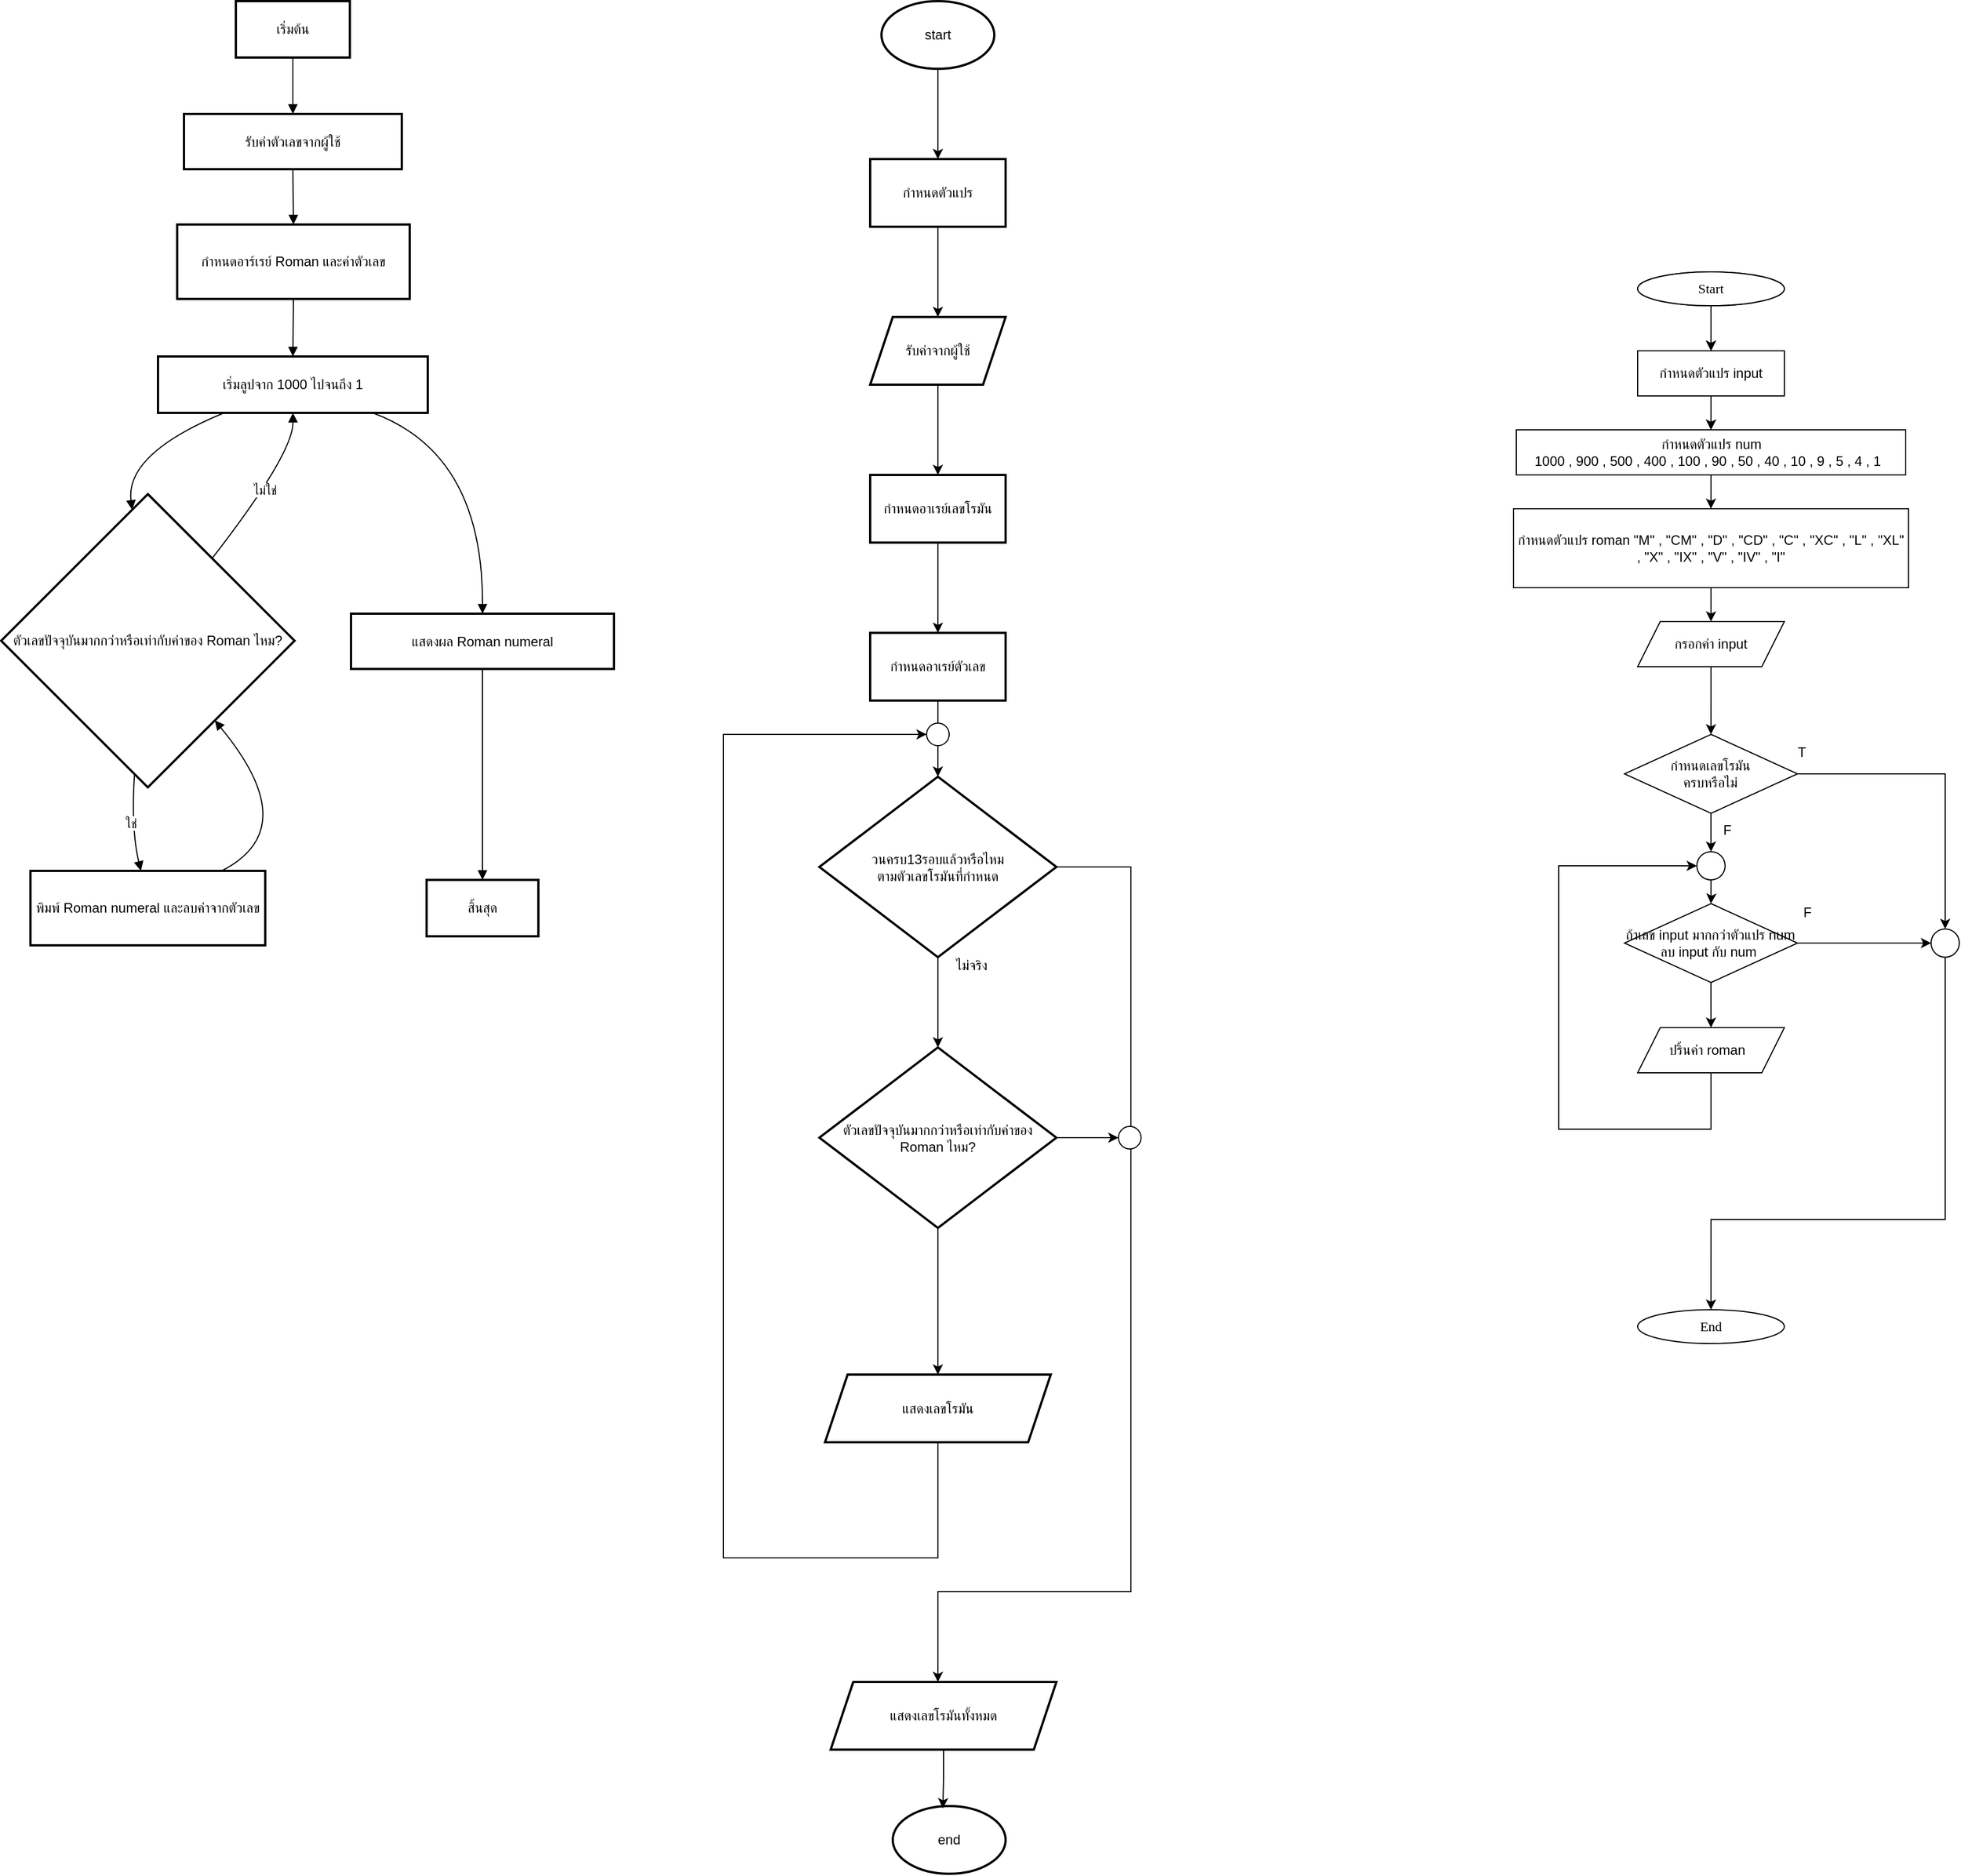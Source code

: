 <mxfile version="25.0.1">
  <diagram name="Page-1" id="TqtHokQEVB3tETUanic4">
    <mxGraphModel dx="1016" dy="537" grid="1" gridSize="10" guides="1" tooltips="1" connect="1" arrows="1" fold="1" page="1" pageScale="1" pageWidth="850" pageHeight="1100" math="0" shadow="0">
      <root>
        <mxCell id="0" />
        <mxCell id="1" parent="0" />
        <mxCell id="fEvUa0qSfPMgFfPnClux-18" value="เริ่มต้น" style="whiteSpace=wrap;strokeWidth=2;" vertex="1" parent="1">
          <mxGeometry x="228" y="20" width="101" height="50" as="geometry" />
        </mxCell>
        <mxCell id="fEvUa0qSfPMgFfPnClux-19" value="รับค่าตัวเลขจากผู้ใช้" style="whiteSpace=wrap;strokeWidth=2;" vertex="1" parent="1">
          <mxGeometry x="182" y="120" width="193" height="49" as="geometry" />
        </mxCell>
        <mxCell id="fEvUa0qSfPMgFfPnClux-20" value="กำหนดอาร์เรย์ Roman และค่าตัวเลข" style="whiteSpace=wrap;strokeWidth=2;" vertex="1" parent="1">
          <mxGeometry x="176" y="218" width="206" height="66" as="geometry" />
        </mxCell>
        <mxCell id="fEvUa0qSfPMgFfPnClux-21" value="เริ่มลูปจาก 1000 ไปจนถึง 1" style="whiteSpace=wrap;strokeWidth=2;" vertex="1" parent="1">
          <mxGeometry x="159" y="335" width="239" height="50" as="geometry" />
        </mxCell>
        <mxCell id="fEvUa0qSfPMgFfPnClux-22" value="ตัวเลขปัจจุบันมากกว่าหรือเท่ากับค่าของ Roman ไหม?" style="rhombus;strokeWidth=2;whiteSpace=wrap;" vertex="1" parent="1">
          <mxGeometry x="20" y="457" width="260" height="260" as="geometry" />
        </mxCell>
        <mxCell id="fEvUa0qSfPMgFfPnClux-23" value="พิมพ์ Roman numeral และลบค่าจากตัวเลข" style="whiteSpace=wrap;strokeWidth=2;" vertex="1" parent="1">
          <mxGeometry x="46" y="791" width="208" height="66" as="geometry" />
        </mxCell>
        <mxCell id="fEvUa0qSfPMgFfPnClux-24" value="แสดงผล Roman numeral" style="whiteSpace=wrap;strokeWidth=2;" vertex="1" parent="1">
          <mxGeometry x="330" y="563" width="233" height="49" as="geometry" />
        </mxCell>
        <mxCell id="fEvUa0qSfPMgFfPnClux-25" value="สิ้นสุด" style="whiteSpace=wrap;strokeWidth=2;" vertex="1" parent="1">
          <mxGeometry x="397" y="799" width="99" height="50" as="geometry" />
        </mxCell>
        <mxCell id="fEvUa0qSfPMgFfPnClux-26" value="" style="curved=1;startArrow=none;endArrow=block;exitX=0.5;exitY=0.99;entryX=0.5;entryY=-0.01;rounded=0;" edge="1" parent="1" source="fEvUa0qSfPMgFfPnClux-18" target="fEvUa0qSfPMgFfPnClux-19">
          <mxGeometry relative="1" as="geometry">
            <Array as="points" />
          </mxGeometry>
        </mxCell>
        <mxCell id="fEvUa0qSfPMgFfPnClux-27" value="" style="curved=1;startArrow=none;endArrow=block;exitX=0.5;exitY=0.99;entryX=0.5;entryY=0.01;rounded=0;" edge="1" parent="1" source="fEvUa0qSfPMgFfPnClux-19" target="fEvUa0qSfPMgFfPnClux-20">
          <mxGeometry relative="1" as="geometry">
            <Array as="points" />
          </mxGeometry>
        </mxCell>
        <mxCell id="fEvUa0qSfPMgFfPnClux-28" value="" style="curved=1;startArrow=none;endArrow=block;exitX=0.5;exitY=1.01;entryX=0.5;entryY=0;rounded=0;" edge="1" parent="1" source="fEvUa0qSfPMgFfPnClux-20" target="fEvUa0qSfPMgFfPnClux-21">
          <mxGeometry relative="1" as="geometry">
            <Array as="points" />
          </mxGeometry>
        </mxCell>
        <mxCell id="fEvUa0qSfPMgFfPnClux-29" value="" style="curved=1;startArrow=none;endArrow=block;exitX=0.25;exitY=0.99;entryX=0.44;entryY=0;rounded=0;" edge="1" parent="1" source="fEvUa0qSfPMgFfPnClux-21" target="fEvUa0qSfPMgFfPnClux-22">
          <mxGeometry relative="1" as="geometry">
            <Array as="points">
              <mxPoint x="130" y="421" />
            </Array>
          </mxGeometry>
        </mxCell>
        <mxCell id="fEvUa0qSfPMgFfPnClux-30" value="ใช่" style="curved=1;startArrow=none;endArrow=block;exitX=0.45;exitY=1;entryX=0.47;entryY=-0.01;rounded=0;" edge="1" parent="1" source="fEvUa0qSfPMgFfPnClux-22" target="fEvUa0qSfPMgFfPnClux-23">
          <mxGeometry relative="1" as="geometry">
            <Array as="points">
              <mxPoint x="135" y="754" />
            </Array>
          </mxGeometry>
        </mxCell>
        <mxCell id="fEvUa0qSfPMgFfPnClux-31" value="" style="curved=1;startArrow=none;endArrow=block;exitX=0.82;exitY=-0.01;entryX=0.92;entryY=1;rounded=0;" edge="1" parent="1" source="fEvUa0qSfPMgFfPnClux-23" target="fEvUa0qSfPMgFfPnClux-22">
          <mxGeometry relative="1" as="geometry">
            <Array as="points">
              <mxPoint x="289" y="754" />
            </Array>
          </mxGeometry>
        </mxCell>
        <mxCell id="fEvUa0qSfPMgFfPnClux-32" value="ไม่ใช่" style="curved=1;startArrow=none;endArrow=block;exitX=0.89;exitY=0;entryX=0.5;entryY=0.99;rounded=0;" edge="1" parent="1" source="fEvUa0qSfPMgFfPnClux-22" target="fEvUa0qSfPMgFfPnClux-21">
          <mxGeometry relative="1" as="geometry">
            <Array as="points">
              <mxPoint x="279" y="421" />
            </Array>
          </mxGeometry>
        </mxCell>
        <mxCell id="fEvUa0qSfPMgFfPnClux-33" value="" style="curved=1;startArrow=none;endArrow=block;exitX=0.79;exitY=0.99;entryX=0.5;entryY=0;rounded=0;" edge="1" parent="1" source="fEvUa0qSfPMgFfPnClux-21" target="fEvUa0qSfPMgFfPnClux-24">
          <mxGeometry relative="1" as="geometry">
            <Array as="points">
              <mxPoint x="447" y="421" />
            </Array>
          </mxGeometry>
        </mxCell>
        <mxCell id="fEvUa0qSfPMgFfPnClux-34" value="" style="curved=1;startArrow=none;endArrow=block;exitX=0.5;exitY=1;entryX=0.5;entryY=-0.01;rounded=0;" edge="1" parent="1" source="fEvUa0qSfPMgFfPnClux-24" target="fEvUa0qSfPMgFfPnClux-25">
          <mxGeometry relative="1" as="geometry">
            <Array as="points" />
          </mxGeometry>
        </mxCell>
        <mxCell id="fEvUa0qSfPMgFfPnClux-37" value="" style="edgeStyle=orthogonalEdgeStyle;rounded=0;orthogonalLoop=1;jettySize=auto;html=1;" edge="1" parent="1" source="fEvUa0qSfPMgFfPnClux-35" target="fEvUa0qSfPMgFfPnClux-36">
          <mxGeometry relative="1" as="geometry" />
        </mxCell>
        <mxCell id="fEvUa0qSfPMgFfPnClux-35" value="start" style="strokeWidth=2;html=1;shape=mxgraph.flowchart.start_1;whiteSpace=wrap;" vertex="1" parent="1">
          <mxGeometry x="800" y="20" width="100" height="60" as="geometry" />
        </mxCell>
        <mxCell id="fEvUa0qSfPMgFfPnClux-39" value="" style="edgeStyle=orthogonalEdgeStyle;rounded=0;orthogonalLoop=1;jettySize=auto;html=1;" edge="1" parent="1" source="fEvUa0qSfPMgFfPnClux-36" target="fEvUa0qSfPMgFfPnClux-38">
          <mxGeometry relative="1" as="geometry" />
        </mxCell>
        <mxCell id="fEvUa0qSfPMgFfPnClux-36" value="กำหนดตัวแปร" style="whiteSpace=wrap;html=1;strokeWidth=2;" vertex="1" parent="1">
          <mxGeometry x="790" y="160" width="120" height="60" as="geometry" />
        </mxCell>
        <mxCell id="fEvUa0qSfPMgFfPnClux-41" value="" style="edgeStyle=orthogonalEdgeStyle;rounded=0;orthogonalLoop=1;jettySize=auto;html=1;" edge="1" parent="1" source="fEvUa0qSfPMgFfPnClux-38" target="fEvUa0qSfPMgFfPnClux-40">
          <mxGeometry relative="1" as="geometry" />
        </mxCell>
        <mxCell id="fEvUa0qSfPMgFfPnClux-38" value="รับค่าจากผู้ใช้" style="shape=parallelogram;perimeter=parallelogramPerimeter;whiteSpace=wrap;html=1;fixedSize=1;strokeWidth=2;" vertex="1" parent="1">
          <mxGeometry x="790" y="300" width="120" height="60" as="geometry" />
        </mxCell>
        <mxCell id="fEvUa0qSfPMgFfPnClux-77" value="" style="edgeStyle=orthogonalEdgeStyle;rounded=0;orthogonalLoop=1;jettySize=auto;html=1;" edge="1" parent="1" source="fEvUa0qSfPMgFfPnClux-40" target="fEvUa0qSfPMgFfPnClux-76">
          <mxGeometry relative="1" as="geometry" />
        </mxCell>
        <mxCell id="fEvUa0qSfPMgFfPnClux-40" value="กำหนดอาเรย์เลขโรมัน" style="whiteSpace=wrap;html=1;strokeWidth=2;" vertex="1" parent="1">
          <mxGeometry x="790" y="440" width="120" height="60" as="geometry" />
        </mxCell>
        <mxCell id="fEvUa0qSfPMgFfPnClux-44" value="" style="edgeStyle=orthogonalEdgeStyle;rounded=0;orthogonalLoop=1;jettySize=auto;html=1;" edge="1" parent="1" source="fEvUa0qSfPMgFfPnClux-45" target="fEvUa0qSfPMgFfPnClux-47">
          <mxGeometry relative="1" as="geometry" />
        </mxCell>
        <mxCell id="fEvUa0qSfPMgFfPnClux-45" value="&lt;font data-font-src=&quot;https://fonts.googleapis.com/css?family=Sarabun&quot; face=&quot;Sarabun&quot;&gt;Start&lt;/font&gt;" style="ellipse;whiteSpace=wrap;html=1;" vertex="1" parent="1">
          <mxGeometry x="1470" y="260" width="130" height="30" as="geometry" />
        </mxCell>
        <mxCell id="fEvUa0qSfPMgFfPnClux-46" value="" style="edgeStyle=orthogonalEdgeStyle;rounded=0;orthogonalLoop=1;jettySize=auto;html=1;" edge="1" parent="1" source="fEvUa0qSfPMgFfPnClux-47" target="fEvUa0qSfPMgFfPnClux-48">
          <mxGeometry relative="1" as="geometry" />
        </mxCell>
        <mxCell id="fEvUa0qSfPMgFfPnClux-47" value="กำหนดตัวแปร input" style="rounded=0;whiteSpace=wrap;html=1;" vertex="1" parent="1">
          <mxGeometry x="1470" y="330" width="130" height="40" as="geometry" />
        </mxCell>
        <mxCell id="fEvUa0qSfPMgFfPnClux-48" value="กรอกค่า input" style="shape=parallelogram;perimeter=parallelogramPerimeter;whiteSpace=wrap;html=1;fixedSize=1;" vertex="1" parent="1">
          <mxGeometry x="1470" y="400" width="130" height="40" as="geometry" />
        </mxCell>
        <mxCell id="fEvUa0qSfPMgFfPnClux-49" style="edgeStyle=orthogonalEdgeStyle;rounded=0;orthogonalLoop=1;jettySize=auto;html=1;entryX=0.5;entryY=0;entryDx=0;entryDy=0;" edge="1" parent="1" source="fEvUa0qSfPMgFfPnClux-50" target="fEvUa0qSfPMgFfPnClux-52">
          <mxGeometry relative="1" as="geometry" />
        </mxCell>
        <mxCell id="fEvUa0qSfPMgFfPnClux-50" value="&lt;font data-font-src=&quot;https://fonts.googleapis.com/css?family=Sarabun&quot; face=&quot;Sarabun&quot;&gt;Start&lt;/font&gt;" style="ellipse;whiteSpace=wrap;html=1;" vertex="1" parent="1">
          <mxGeometry x="1470" y="260" width="130" height="30" as="geometry" />
        </mxCell>
        <mxCell id="fEvUa0qSfPMgFfPnClux-51" value="" style="edgeStyle=orthogonalEdgeStyle;rounded=0;orthogonalLoop=1;jettySize=auto;html=1;" edge="1" parent="1" source="fEvUa0qSfPMgFfPnClux-52" target="fEvUa0qSfPMgFfPnClux-54">
          <mxGeometry relative="1" as="geometry" />
        </mxCell>
        <mxCell id="fEvUa0qSfPMgFfPnClux-52" value="กำหนดตัวแปร input" style="rounded=0;whiteSpace=wrap;html=1;" vertex="1" parent="1">
          <mxGeometry x="1470" y="330" width="130" height="40" as="geometry" />
        </mxCell>
        <mxCell id="fEvUa0qSfPMgFfPnClux-53" value="" style="edgeStyle=orthogonalEdgeStyle;rounded=0;orthogonalLoop=1;jettySize=auto;html=1;" edge="1" parent="1" source="fEvUa0qSfPMgFfPnClux-54">
          <mxGeometry relative="1" as="geometry">
            <mxPoint x="1534.957" y="470" as="targetPoint" />
          </mxGeometry>
        </mxCell>
        <mxCell id="fEvUa0qSfPMgFfPnClux-54" value="กำหนดตัวแปร&amp;nbsp;num&lt;div&gt;1000 , 900 , 500 , 400 , 100 , 90 , 50 , 40 , 10 , 9 , 5 , 4 , 1&amp;nbsp;&amp;nbsp;&lt;/div&gt;" style="rounded=0;whiteSpace=wrap;html=1;" vertex="1" parent="1">
          <mxGeometry x="1362.5" y="400" width="345" height="40" as="geometry" />
        </mxCell>
        <mxCell id="fEvUa0qSfPMgFfPnClux-55" value="กรอกค่า input" style="shape=parallelogram;perimeter=parallelogramPerimeter;whiteSpace=wrap;html=1;fixedSize=1;" vertex="1" parent="1">
          <mxGeometry x="1470" y="470" width="130" height="40" as="geometry" />
        </mxCell>
        <mxCell id="fEvUa0qSfPMgFfPnClux-56" value="" style="edgeStyle=orthogonalEdgeStyle;rounded=0;orthogonalLoop=1;jettySize=auto;html=1;" edge="1" parent="1" source="fEvUa0qSfPMgFfPnClux-57" target="fEvUa0qSfPMgFfPnClux-59">
          <mxGeometry relative="1" as="geometry" />
        </mxCell>
        <mxCell id="fEvUa0qSfPMgFfPnClux-57" value="&lt;div&gt;กำหนดตัวแปร&amp;nbsp;roman&amp;nbsp;&lt;span style=&quot;background-color: initial;&quot;&gt;&quot;M&quot; , &quot;CM&quot; , &quot;D&quot; , &quot;CD&quot; , &quot;C&quot; , &quot;XC&quot; , &quot;L&quot; , &quot;XL&quot; , &quot;X&quot; , &quot;IX&quot; , &quot;V&quot; , &quot;IV&quot; , &quot;I&quot;&lt;/span&gt;&lt;/div&gt;" style="rounded=0;whiteSpace=wrap;html=1;" vertex="1" parent="1">
          <mxGeometry x="1360" y="470" width="350" height="70" as="geometry" />
        </mxCell>
        <mxCell id="fEvUa0qSfPMgFfPnClux-58" value="" style="edgeStyle=orthogonalEdgeStyle;rounded=0;orthogonalLoop=1;jettySize=auto;html=1;" edge="1" parent="1" source="fEvUa0qSfPMgFfPnClux-59" target="fEvUa0qSfPMgFfPnClux-62">
          <mxGeometry relative="1" as="geometry" />
        </mxCell>
        <mxCell id="fEvUa0qSfPMgFfPnClux-59" value="กรอกค่า input" style="shape=parallelogram;perimeter=parallelogramPerimeter;whiteSpace=wrap;html=1;fixedSize=1;" vertex="1" parent="1">
          <mxGeometry x="1470" y="570" width="130" height="40" as="geometry" />
        </mxCell>
        <mxCell id="fEvUa0qSfPMgFfPnClux-60" value="" style="edgeStyle=orthogonalEdgeStyle;rounded=0;orthogonalLoop=1;jettySize=auto;html=1;" edge="1" parent="1" source="fEvUa0qSfPMgFfPnClux-62" target="fEvUa0qSfPMgFfPnClux-68">
          <mxGeometry relative="1" as="geometry" />
        </mxCell>
        <mxCell id="fEvUa0qSfPMgFfPnClux-61" style="edgeStyle=orthogonalEdgeStyle;rounded=0;orthogonalLoop=1;jettySize=auto;html=1;entryX=0.5;entryY=0;entryDx=0;entryDy=0;" edge="1" parent="1" source="fEvUa0qSfPMgFfPnClux-62" target="fEvUa0qSfPMgFfPnClux-74">
          <mxGeometry relative="1" as="geometry" />
        </mxCell>
        <mxCell id="fEvUa0qSfPMgFfPnClux-62" value="กำหนดเลขโรมัน&lt;div&gt;ครบหรือไม่&lt;/div&gt;" style="rhombus;whiteSpace=wrap;html=1;" vertex="1" parent="1">
          <mxGeometry x="1458.34" y="670" width="153.33" height="70" as="geometry" />
        </mxCell>
        <mxCell id="fEvUa0qSfPMgFfPnClux-63" value="" style="edgeStyle=orthogonalEdgeStyle;rounded=0;orthogonalLoop=1;jettySize=auto;html=1;" edge="1" parent="1" source="fEvUa0qSfPMgFfPnClux-65" target="fEvUa0qSfPMgFfPnClux-70">
          <mxGeometry relative="1" as="geometry" />
        </mxCell>
        <mxCell id="fEvUa0qSfPMgFfPnClux-64" value="" style="edgeStyle=orthogonalEdgeStyle;rounded=0;orthogonalLoop=1;jettySize=auto;html=1;" edge="1" parent="1" source="fEvUa0qSfPMgFfPnClux-65" target="fEvUa0qSfPMgFfPnClux-74">
          <mxGeometry relative="1" as="geometry" />
        </mxCell>
        <mxCell id="fEvUa0qSfPMgFfPnClux-65" value="ถ้าเลข input มากกว่าตัวแปร num ลบ input กับ num&amp;nbsp;" style="rhombus;whiteSpace=wrap;html=1;" vertex="1" parent="1">
          <mxGeometry x="1458.33" y="820" width="153.33" height="70" as="geometry" />
        </mxCell>
        <mxCell id="fEvUa0qSfPMgFfPnClux-66" value="F" style="text;html=1;align=center;verticalAlign=middle;resizable=0;points=[];autosize=1;strokeColor=none;fillColor=none;" vertex="1" parent="1">
          <mxGeometry x="1534" y="740" width="30" height="30" as="geometry" />
        </mxCell>
        <mxCell id="fEvUa0qSfPMgFfPnClux-67" value="" style="edgeStyle=orthogonalEdgeStyle;rounded=0;orthogonalLoop=1;jettySize=auto;html=1;" edge="1" parent="1" source="fEvUa0qSfPMgFfPnClux-68" target="fEvUa0qSfPMgFfPnClux-65">
          <mxGeometry relative="1" as="geometry" />
        </mxCell>
        <mxCell id="fEvUa0qSfPMgFfPnClux-68" value="" style="ellipse;whiteSpace=wrap;html=1;aspect=fixed;" vertex="1" parent="1">
          <mxGeometry x="1522.49" y="774" width="25" height="25" as="geometry" />
        </mxCell>
        <mxCell id="fEvUa0qSfPMgFfPnClux-69" style="edgeStyle=orthogonalEdgeStyle;rounded=0;orthogonalLoop=1;jettySize=auto;html=1;entryX=0;entryY=0.5;entryDx=0;entryDy=0;" edge="1" parent="1" source="fEvUa0qSfPMgFfPnClux-70" target="fEvUa0qSfPMgFfPnClux-68">
          <mxGeometry relative="1" as="geometry">
            <Array as="points">
              <mxPoint x="1535" y="1020" />
              <mxPoint x="1400" y="1020" />
              <mxPoint x="1400" y="787" />
            </Array>
          </mxGeometry>
        </mxCell>
        <mxCell id="fEvUa0qSfPMgFfPnClux-70" value="ปริ้นค่า roman&amp;nbsp;&amp;nbsp;" style="shape=parallelogram;perimeter=parallelogramPerimeter;whiteSpace=wrap;html=1;fixedSize=1;" vertex="1" parent="1">
          <mxGeometry x="1470.01" y="930" width="130" height="40" as="geometry" />
        </mxCell>
        <mxCell id="fEvUa0qSfPMgFfPnClux-71" value="T" style="text;html=1;align=center;verticalAlign=middle;resizable=0;points=[];autosize=1;strokeColor=none;fillColor=none;" vertex="1" parent="1">
          <mxGeometry x="1599.99" y="671" width="30" height="30" as="geometry" />
        </mxCell>
        <mxCell id="fEvUa0qSfPMgFfPnClux-72" value="&lt;font data-font-src=&quot;https://fonts.googleapis.com/css?family=Sarabun&quot; face=&quot;Sarabun&quot;&gt;End&lt;/font&gt;" style="ellipse;whiteSpace=wrap;html=1;" vertex="1" parent="1">
          <mxGeometry x="1469.99" y="1180" width="130" height="30" as="geometry" />
        </mxCell>
        <mxCell id="fEvUa0qSfPMgFfPnClux-73" style="edgeStyle=orthogonalEdgeStyle;rounded=0;orthogonalLoop=1;jettySize=auto;html=1;entryX=0.5;entryY=0;entryDx=0;entryDy=0;" edge="1" parent="1" source="fEvUa0qSfPMgFfPnClux-74" target="fEvUa0qSfPMgFfPnClux-72">
          <mxGeometry relative="1" as="geometry">
            <Array as="points">
              <mxPoint x="1743" y="1100" />
              <mxPoint x="1535" y="1100" />
            </Array>
          </mxGeometry>
        </mxCell>
        <mxCell id="fEvUa0qSfPMgFfPnClux-74" value="" style="ellipse;whiteSpace=wrap;html=1;aspect=fixed;" vertex="1" parent="1">
          <mxGeometry x="1730" y="842.5" width="25" height="25" as="geometry" />
        </mxCell>
        <mxCell id="fEvUa0qSfPMgFfPnClux-75" value="F" style="text;html=1;align=center;verticalAlign=middle;resizable=0;points=[];autosize=1;strokeColor=none;fillColor=none;" vertex="1" parent="1">
          <mxGeometry x="1605" y="812.5" width="30" height="30" as="geometry" />
        </mxCell>
        <mxCell id="fEvUa0qSfPMgFfPnClux-79" value="" style="edgeStyle=orthogonalEdgeStyle;rounded=0;orthogonalLoop=1;jettySize=auto;html=1;" edge="1" parent="1" source="fEvUa0qSfPMgFfPnClux-76" target="fEvUa0qSfPMgFfPnClux-78">
          <mxGeometry relative="1" as="geometry" />
        </mxCell>
        <mxCell id="fEvUa0qSfPMgFfPnClux-76" value="กำหนดอาเรย์ตัวเลข" style="whiteSpace=wrap;html=1;strokeWidth=2;" vertex="1" parent="1">
          <mxGeometry x="790" y="580" width="120" height="60" as="geometry" />
        </mxCell>
        <mxCell id="fEvUa0qSfPMgFfPnClux-81" value="" style="edgeStyle=orthogonalEdgeStyle;rounded=0;orthogonalLoop=1;jettySize=auto;html=1;" edge="1" parent="1" source="fEvUa0qSfPMgFfPnClux-78" target="fEvUa0qSfPMgFfPnClux-80">
          <mxGeometry relative="1" as="geometry" />
        </mxCell>
        <mxCell id="fEvUa0qSfPMgFfPnClux-87" style="edgeStyle=orthogonalEdgeStyle;rounded=0;orthogonalLoop=1;jettySize=auto;html=1;" edge="1" parent="1" source="fEvUa0qSfPMgFfPnClux-78">
          <mxGeometry relative="1" as="geometry">
            <mxPoint x="850" y="1510" as="targetPoint" />
            <Array as="points">
              <mxPoint x="1021" y="788" />
              <mxPoint x="1021" y="1430" />
              <mxPoint x="850" y="1430" />
            </Array>
          </mxGeometry>
        </mxCell>
        <mxCell id="fEvUa0qSfPMgFfPnClux-78" value="วนครบ13รอบแล้วหรือไหม&lt;div&gt;ตามตัวเลขโรมันที่กำหนด&lt;/div&gt;" style="rhombus;whiteSpace=wrap;html=1;strokeWidth=2;" vertex="1" parent="1">
          <mxGeometry x="745" y="707.5" width="210" height="160" as="geometry" />
        </mxCell>
        <mxCell id="fEvUa0qSfPMgFfPnClux-84" value="" style="edgeStyle=orthogonalEdgeStyle;rounded=0;orthogonalLoop=1;jettySize=auto;html=1;" edge="1" parent="1" source="fEvUa0qSfPMgFfPnClux-80" target="fEvUa0qSfPMgFfPnClux-83">
          <mxGeometry relative="1" as="geometry" />
        </mxCell>
        <mxCell id="fEvUa0qSfPMgFfPnClux-89" style="edgeStyle=orthogonalEdgeStyle;rounded=0;orthogonalLoop=1;jettySize=auto;html=1;" edge="1" parent="1" source="fEvUa0qSfPMgFfPnClux-80">
          <mxGeometry relative="1" as="geometry">
            <mxPoint x="1010" y="1027.5" as="targetPoint" />
          </mxGeometry>
        </mxCell>
        <mxCell id="fEvUa0qSfPMgFfPnClux-80" value="ตัวเลขปัจจุบันมากกว่าหรือเท่ากับค่าของ Roman ไหม?" style="rhombus;whiteSpace=wrap;html=1;strokeWidth=2;" vertex="1" parent="1">
          <mxGeometry x="745" y="947.5" width="210" height="160" as="geometry" />
        </mxCell>
        <mxCell id="fEvUa0qSfPMgFfPnClux-82" value="ไม่จริง" style="text;html=1;align=center;verticalAlign=middle;whiteSpace=wrap;rounded=0;" vertex="1" parent="1">
          <mxGeometry x="850" y="860" width="60" height="30" as="geometry" />
        </mxCell>
        <mxCell id="fEvUa0qSfPMgFfPnClux-85" style="edgeStyle=orthogonalEdgeStyle;rounded=0;orthogonalLoop=1;jettySize=auto;html=1;entryX=0;entryY=0.5;entryDx=0;entryDy=0;entryPerimeter=0;" edge="1" parent="1" source="fEvUa0qSfPMgFfPnClux-83" target="fEvUa0qSfPMgFfPnClux-86">
          <mxGeometry relative="1" as="geometry">
            <mxPoint x="820" y="670" as="targetPoint" />
            <Array as="points">
              <mxPoint x="850" y="1400" />
              <mxPoint x="660" y="1400" />
              <mxPoint x="660" y="670" />
            </Array>
          </mxGeometry>
        </mxCell>
        <mxCell id="fEvUa0qSfPMgFfPnClux-83" value="แสดงเลขโรมัน" style="shape=parallelogram;perimeter=parallelogramPerimeter;whiteSpace=wrap;html=1;fixedSize=1;strokeWidth=2;" vertex="1" parent="1">
          <mxGeometry x="750" y="1237.5" width="200" height="60" as="geometry" />
        </mxCell>
        <mxCell id="fEvUa0qSfPMgFfPnClux-86" value="" style="verticalLabelPosition=bottom;verticalAlign=top;html=1;shape=mxgraph.flowchart.on-page_reference;" vertex="1" parent="1">
          <mxGeometry x="840" y="660" width="20" height="20" as="geometry" />
        </mxCell>
        <mxCell id="fEvUa0qSfPMgFfPnClux-88" value="แสดงเลขโรมันทั้งหมด" style="shape=parallelogram;perimeter=parallelogramPerimeter;whiteSpace=wrap;html=1;fixedSize=1;strokeWidth=2;" vertex="1" parent="1">
          <mxGeometry x="755" y="1510" width="200" height="60" as="geometry" />
        </mxCell>
        <mxCell id="fEvUa0qSfPMgFfPnClux-90" value="" style="verticalLabelPosition=bottom;verticalAlign=top;html=1;shape=mxgraph.flowchart.on-page_reference;" vertex="1" parent="1">
          <mxGeometry x="1010" y="1017.5" width="20" height="20" as="geometry" />
        </mxCell>
        <mxCell id="fEvUa0qSfPMgFfPnClux-91" value="end" style="strokeWidth=2;html=1;shape=mxgraph.flowchart.start_1;whiteSpace=wrap;" vertex="1" parent="1">
          <mxGeometry x="810" y="1620" width="100" height="60" as="geometry" />
        </mxCell>
        <mxCell id="fEvUa0qSfPMgFfPnClux-92" style="edgeStyle=orthogonalEdgeStyle;rounded=0;orthogonalLoop=1;jettySize=auto;html=1;entryX=0.444;entryY=0.033;entryDx=0;entryDy=0;entryPerimeter=0;" edge="1" parent="1" source="fEvUa0qSfPMgFfPnClux-88" target="fEvUa0qSfPMgFfPnClux-91">
          <mxGeometry relative="1" as="geometry" />
        </mxCell>
      </root>
    </mxGraphModel>
  </diagram>
</mxfile>
